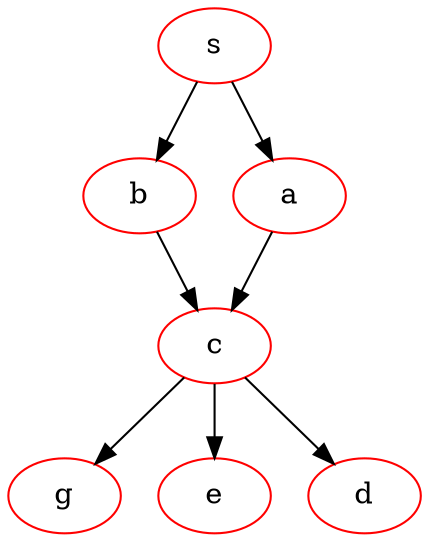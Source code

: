 strict digraph "" {
s [color=Red];
b [color=Red];
a [color=Red];
c [color=Red];
g [color=Red];
e [color=Red];
d [color=Red];
s -> b  [dir=forward];
s -> a  [dir=forward];
b -> c  [dir=forward];
a -> c  [dir=forward];
c -> g  [dir=forward];
c -> e  [dir=forward];
c -> d  [dir=forward];
}
